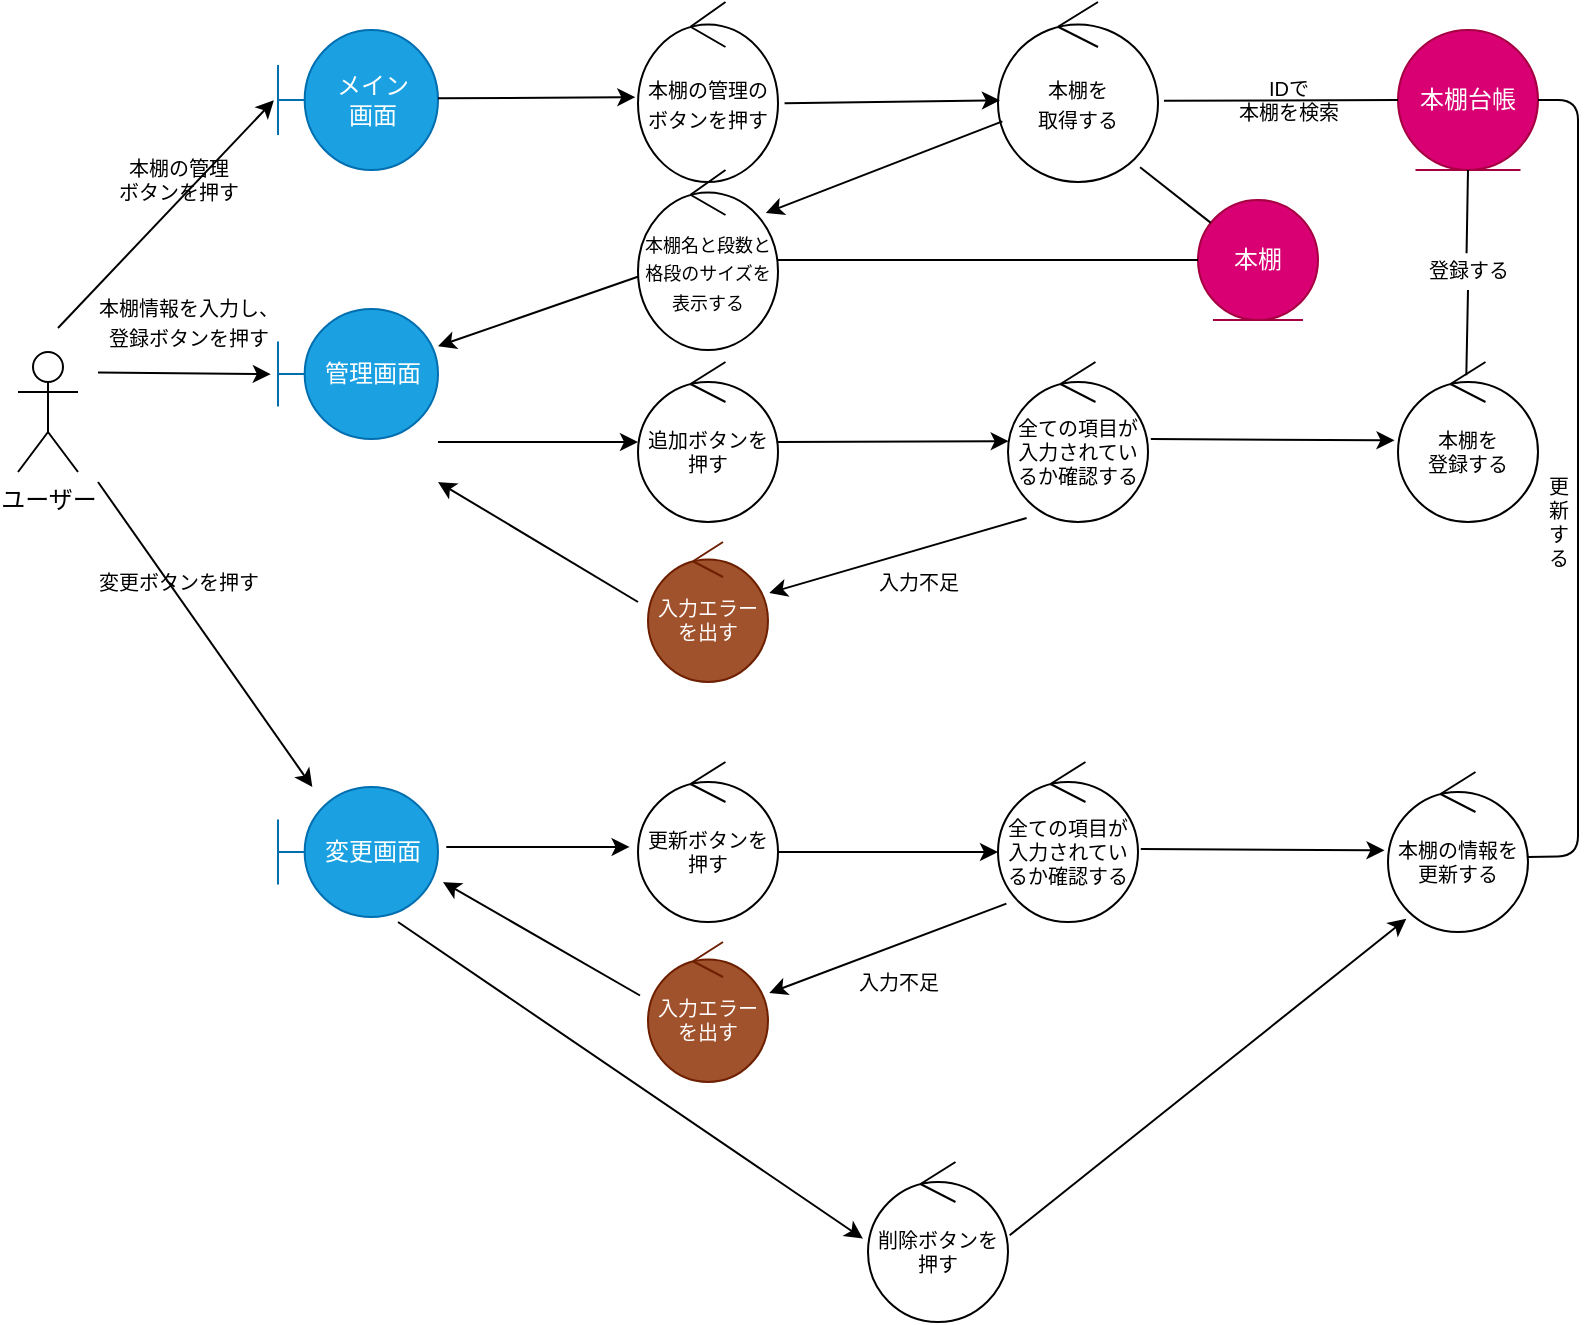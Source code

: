 <mxfile>
    <diagram id="VnnDO9P3KXPO5_Lu44Ng" name="ページ1">
        <mxGraphModel dx="568" dy="580" grid="1" gridSize="10" guides="1" tooltips="1" connect="1" arrows="1" fold="1" page="1" pageScale="1" pageWidth="827" pageHeight="1169" background="#ffffff" math="0" shadow="0">
            <root>
                <mxCell id="0"/>
                <mxCell id="1" parent="0"/>
                <mxCell id="26" value="&lt;font style=&quot;font-size: 10px&quot;&gt;本棚情報を入力し、&lt;br&gt;登録ボタンを押す&lt;/font&gt;" style="text;html=1;align=center;verticalAlign=middle;resizable=0;points=[];autosize=1;strokeColor=none;fillColor=none;" parent="1" vertex="1">
                    <mxGeometry x="50" y="140" width="110" height="40" as="geometry"/>
                </mxCell>
                <mxCell id="2" value="ユーザー" style="shape=umlActor;verticalLabelPosition=bottom;verticalAlign=top;html=1;" parent="1" vertex="1">
                    <mxGeometry x="20" y="175" width="30" height="60" as="geometry"/>
                </mxCell>
                <mxCell id="3" value="メイン&lt;br&gt;画面" style="shape=umlBoundary;whiteSpace=wrap;html=1;fillColor=#1ba1e2;fontColor=#ffffff;strokeColor=#006EAF;" parent="1" vertex="1">
                    <mxGeometry x="150" y="14" width="80" height="70" as="geometry"/>
                </mxCell>
                <mxCell id="4" value="管理画面" style="shape=umlBoundary;whiteSpace=wrap;html=1;fillColor=#1ba1e2;fontColor=#ffffff;strokeColor=#006EAF;" parent="1" vertex="1">
                    <mxGeometry x="150" y="153.5" width="80" height="65" as="geometry"/>
                </mxCell>
                <mxCell id="5" value="変更画面" style="shape=umlBoundary;whiteSpace=wrap;html=1;fillColor=#1ba1e2;fontColor=#ffffff;strokeColor=#006EAF;" parent="1" vertex="1">
                    <mxGeometry x="150" y="392.5" width="80" height="65" as="geometry"/>
                </mxCell>
                <mxCell id="8" value="" style="endArrow=classic;html=1;startArrow=none;entryX=-0.026;entryY=0.502;entryDx=0;entryDy=0;entryPerimeter=0;" parent="1" target="3" edge="1">
                    <mxGeometry width="50" height="50" relative="1" as="geometry">
                        <mxPoint x="40" y="163" as="sourcePoint"/>
                        <mxPoint x="147.12" y="43.68" as="targetPoint"/>
                    </mxGeometry>
                </mxCell>
                <mxCell id="9" value="" style="endArrow=classic;html=1;entryX=-0.045;entryY=0.501;entryDx=0;entryDy=0;entryPerimeter=0;" parent="1" target="4" edge="1">
                    <mxGeometry width="50" height="50" relative="1" as="geometry">
                        <mxPoint x="60" y="185.23" as="sourcePoint"/>
                        <mxPoint x="140" y="185.23" as="targetPoint"/>
                    </mxGeometry>
                </mxCell>
                <mxCell id="10" value="" style="endArrow=classic;html=1;" parent="1" target="5" edge="1">
                    <mxGeometry width="50" height="50" relative="1" as="geometry">
                        <mxPoint x="60" y="240" as="sourcePoint"/>
                        <mxPoint x="130" y="340" as="targetPoint"/>
                    </mxGeometry>
                </mxCell>
                <mxCell id="11" value="" style="endArrow=classic;html=1;entryX=-0.019;entryY=0.529;entryDx=0;entryDy=0;entryPerimeter=0;" parent="1" target="14" edge="1">
                    <mxGeometry width="50" height="50" relative="1" as="geometry">
                        <mxPoint x="230" y="48.17" as="sourcePoint"/>
                        <mxPoint x="320" y="48.17" as="targetPoint"/>
                        <Array as="points"/>
                    </mxGeometry>
                </mxCell>
                <mxCell id="12" value="" style="endArrow=classic;html=1;exitX=0.004;exitY=0.592;exitDx=0;exitDy=0;exitPerimeter=0;" parent="1" source="15" target="4" edge="1">
                    <mxGeometry width="50" height="50" relative="1" as="geometry">
                        <mxPoint x="366.08" y="208.44" as="sourcePoint"/>
                        <mxPoint x="223.44" y="207.625" as="targetPoint"/>
                        <Array as="points"/>
                    </mxGeometry>
                </mxCell>
                <mxCell id="13" value="" style="endArrow=classic;html=1;entryX=-0.06;entryY=0.531;entryDx=0;entryDy=0;entryPerimeter=0;exitX=1.052;exitY=0.462;exitDx=0;exitDy=0;exitPerimeter=0;" parent="1" source="5" target="68" edge="1">
                    <mxGeometry width="50" height="50" relative="1" as="geometry">
                        <mxPoint x="240" y="418" as="sourcePoint"/>
                        <mxPoint x="330" y="421" as="targetPoint"/>
                        <Array as="points"/>
                    </mxGeometry>
                </mxCell>
                <mxCell id="14" value="&lt;font style=&quot;font-size: 10px&quot;&gt;本棚の管理のボタンを押す&lt;/font&gt;" style="ellipse;shape=umlControl;whiteSpace=wrap;html=1;" parent="1" vertex="1">
                    <mxGeometry x="330" width="70" height="90" as="geometry"/>
                </mxCell>
                <mxCell id="15" value="&lt;font style=&quot;font-size: 9px&quot;&gt;本棚名と段数と格段のサイズを&lt;br&gt;表示する&lt;/font&gt;" style="ellipse;shape=umlControl;whiteSpace=wrap;html=1;" parent="1" vertex="1">
                    <mxGeometry x="330" y="84" width="70" height="90" as="geometry"/>
                </mxCell>
                <mxCell id="16" value="&lt;font style=&quot;font-size: 10px&quot;&gt;本棚を&lt;br&gt;取得する&lt;/font&gt;" style="ellipse;shape=umlControl;whiteSpace=wrap;html=1;" parent="1" vertex="1">
                    <mxGeometry x="510" width="80" height="90" as="geometry"/>
                </mxCell>
                <mxCell id="17" value="" style="endArrow=classic;html=1;exitX=1.047;exitY=0.563;exitDx=0;exitDy=0;exitPerimeter=0;entryX=0.012;entryY=0.546;entryDx=0;entryDy=0;entryPerimeter=0;" parent="1" source="14" target="16" edge="1">
                    <mxGeometry width="50" height="50" relative="1" as="geometry">
                        <mxPoint x="414" y="49.17" as="sourcePoint"/>
                        <mxPoint x="504" y="49.17" as="targetPoint"/>
                        <Array as="points"/>
                    </mxGeometry>
                </mxCell>
                <mxCell id="18" value="" style="endArrow=classic;html=1;entryX=0.913;entryY=0.239;entryDx=0;entryDy=0;entryPerimeter=0;" parent="1" source="16" target="15" edge="1">
                    <mxGeometry width="50" height="50" relative="1" as="geometry">
                        <mxPoint x="414" y="209.5" as="sourcePoint"/>
                        <mxPoint x="440" y="170" as="targetPoint"/>
                        <Array as="points"/>
                    </mxGeometry>
                </mxCell>
                <mxCell id="19" value="本棚台帳" style="ellipse;shape=umlEntity;whiteSpace=wrap;html=1;fillColor=#d80073;strokeColor=#A50040;fontColor=#ffffff;" parent="1" vertex="1">
                    <mxGeometry x="710" y="14" width="70" height="70" as="geometry"/>
                </mxCell>
                <mxCell id="21" value="" style="endArrow=none;html=1;exitX=1.037;exitY=0.549;exitDx=0;exitDy=0;exitPerimeter=0;entryX=0;entryY=0.5;entryDx=0;entryDy=0;" parent="1" source="16" target="19" edge="1">
                    <mxGeometry width="50" height="50" relative="1" as="geometry">
                        <mxPoint x="590" y="80" as="sourcePoint"/>
                        <mxPoint x="680" y="80" as="targetPoint"/>
                    </mxGeometry>
                </mxCell>
                <mxCell id="22" value="本棚" style="ellipse;shape=umlEntity;whiteSpace=wrap;html=1;fillColor=#d80073;fontColor=#ffffff;strokeColor=#A50040;" parent="1" vertex="1">
                    <mxGeometry x="610" y="99" width="60" height="60" as="geometry"/>
                </mxCell>
                <mxCell id="23" value="" style="endArrow=none;html=1;exitX=0.888;exitY=0.918;exitDx=0;exitDy=0;exitPerimeter=0;" parent="1" source="16" target="22" edge="1">
                    <mxGeometry width="50" height="50" relative="1" as="geometry">
                        <mxPoint x="592.59" y="83.92" as="sourcePoint"/>
                        <mxPoint x="700.0" y="85.0" as="targetPoint"/>
                    </mxGeometry>
                </mxCell>
                <mxCell id="25" value="本棚の管理&lt;br style=&quot;font-size: 10px;&quot;&gt;ボタンを押す" style="text;html=1;align=center;verticalAlign=middle;resizable=0;points=[];autosize=1;strokeColor=none;fillColor=none;fontSize=10;" parent="1" vertex="1">
                    <mxGeometry x="60" y="74" width="80" height="30" as="geometry"/>
                </mxCell>
                <mxCell id="27" value="" style="endArrow=classic;html=1;" parent="1" target="28" edge="1">
                    <mxGeometry width="50" height="50" relative="1" as="geometry">
                        <mxPoint x="230" y="220" as="sourcePoint"/>
                        <mxPoint x="330" y="350" as="targetPoint"/>
                        <Array as="points"/>
                    </mxGeometry>
                </mxCell>
                <mxCell id="28" value="追加ボタンを押す" style="ellipse;shape=umlControl;whiteSpace=wrap;html=1;fontSize=10;" parent="1" vertex="1">
                    <mxGeometry x="330" y="180" width="70" height="80" as="geometry"/>
                </mxCell>
                <mxCell id="29" value="変更ボタンを押す" style="text;html=1;align=center;verticalAlign=middle;resizable=0;points=[];autosize=1;strokeColor=none;fillColor=none;fontSize=10;" parent="1" vertex="1">
                    <mxGeometry x="50" y="280" width="100" height="20" as="geometry"/>
                </mxCell>
                <mxCell id="31" value="" style="endArrow=classic;html=1;fontSize=10;entryX=0.005;entryY=0.495;entryDx=0;entryDy=0;entryPerimeter=0;" parent="1" source="28" target="32" edge="1">
                    <mxGeometry width="50" height="50" relative="1" as="geometry">
                        <mxPoint x="420" y="420" as="sourcePoint"/>
                        <mxPoint x="470" y="417" as="targetPoint"/>
                    </mxGeometry>
                </mxCell>
                <mxCell id="32" value="全ての項目が入力されているか確認する" style="ellipse;shape=umlControl;whiteSpace=wrap;html=1;fontSize=10;" parent="1" vertex="1">
                    <mxGeometry x="515" y="180" width="70" height="80" as="geometry"/>
                </mxCell>
                <mxCell id="34" value="入力エラー&lt;br&gt;を出す" style="ellipse;shape=umlControl;whiteSpace=wrap;html=1;fontSize=10;fillColor=#a0522d;strokeColor=#6D1F00;fontColor=#ffffff;" parent="1" vertex="1">
                    <mxGeometry x="335" y="270" width="60" height="70" as="geometry"/>
                </mxCell>
                <mxCell id="35" value="" style="endArrow=classic;html=1;entryX=1.011;entryY=0.364;entryDx=0;entryDy=0;entryPerimeter=0;exitX=0.133;exitY=0.975;exitDx=0;exitDy=0;exitPerimeter=0;" parent="1" source="32" target="34" edge="1">
                    <mxGeometry width="50" height="50" relative="1" as="geometry">
                        <mxPoint x="525.154" y="100.892" as="sourcePoint"/>
                        <mxPoint x="403.91" y="186.51" as="targetPoint"/>
                        <Array as="points"/>
                    </mxGeometry>
                </mxCell>
                <mxCell id="36" value="入力不足" style="text;html=1;align=center;verticalAlign=middle;resizable=0;points=[];autosize=1;strokeColor=none;fillColor=none;fontSize=10;" parent="1" vertex="1">
                    <mxGeometry x="440" y="280" width="60" height="20" as="geometry"/>
                </mxCell>
                <mxCell id="37" value="" style="endArrow=classic;html=1;fontSize=10;" parent="1" edge="1">
                    <mxGeometry width="50" height="50" relative="1" as="geometry">
                        <mxPoint x="330" y="300" as="sourcePoint"/>
                        <mxPoint x="230" y="240" as="targetPoint"/>
                    </mxGeometry>
                </mxCell>
                <mxCell id="40" value="本棚を&lt;br&gt;登録する" style="ellipse;shape=umlControl;whiteSpace=wrap;html=1;fontSize=10;" parent="1" vertex="1">
                    <mxGeometry x="710" y="180" width="70" height="80" as="geometry"/>
                </mxCell>
                <mxCell id="43" value="" style="endArrow=classic;html=1;fontSize=10;entryX=-0.025;entryY=0.489;entryDx=0;entryDy=0;entryPerimeter=0;exitX=1.02;exitY=0.482;exitDx=0;exitDy=0;exitPerimeter=0;" parent="1" source="32" target="40" edge="1">
                    <mxGeometry width="50" height="50" relative="1" as="geometry">
                        <mxPoint x="530" y="440" as="sourcePoint"/>
                        <mxPoint x="480.0" y="420" as="targetPoint"/>
                        <Array as="points"/>
                    </mxGeometry>
                </mxCell>
                <mxCell id="61" value="" style="endArrow=none;html=1;fontSize=10;entryX=0;entryY=0.5;entryDx=0;entryDy=0;" parent="1" target="22" edge="1">
                    <mxGeometry width="50" height="50" relative="1" as="geometry">
                        <mxPoint x="400" y="129" as="sourcePoint"/>
                        <mxPoint x="460" y="110" as="targetPoint"/>
                    </mxGeometry>
                </mxCell>
                <mxCell id="63" value="" style="endArrow=none;html=1;fontSize=10;entryX=0.5;entryY=1;entryDx=0;entryDy=0;exitX=0.488;exitY=0.083;exitDx=0;exitDy=0;exitPerimeter=0;startArrow=none;" parent="1" source="64" target="19" edge="1">
                    <mxGeometry width="50" height="50" relative="1" as="geometry">
                        <mxPoint x="750" y="160" as="sourcePoint"/>
                        <mxPoint x="550" y="360" as="targetPoint"/>
                    </mxGeometry>
                </mxCell>
                <mxCell id="64" value="登録する" style="text;html=1;align=center;verticalAlign=middle;resizable=0;points=[];autosize=1;strokeColor=none;fillColor=none;fontSize=10;" parent="1" vertex="1">
                    <mxGeometry x="715" y="124" width="60" height="20" as="geometry"/>
                </mxCell>
                <mxCell id="65" value="" style="endArrow=none;html=1;fontSize=10;entryX=0.5;entryY=1;entryDx=0;entryDy=0;exitX=0.488;exitY=0.083;exitDx=0;exitDy=0;exitPerimeter=0;" parent="1" source="40" target="64" edge="1">
                    <mxGeometry width="50" height="50" relative="1" as="geometry">
                        <mxPoint x="744.16" y="186.64" as="sourcePoint"/>
                        <mxPoint x="745" y="84.0" as="targetPoint"/>
                    </mxGeometry>
                </mxCell>
                <mxCell id="67" value="IDで&lt;br&gt;本棚を検索" style="text;html=1;align=center;verticalAlign=middle;resizable=0;points=[];autosize=1;strokeColor=none;fillColor=none;fontSize=10;" parent="1" vertex="1">
                    <mxGeometry x="620" y="34" width="70" height="30" as="geometry"/>
                </mxCell>
                <mxCell id="68" value="更新ボタンを押す" style="ellipse;shape=umlControl;whiteSpace=wrap;html=1;fontSize=10;" parent="1" vertex="1">
                    <mxGeometry x="330" y="380" width="70" height="80" as="geometry"/>
                </mxCell>
                <mxCell id="69" value="" style="endArrow=classic;html=1;fontSize=10;" parent="1" edge="1">
                    <mxGeometry width="50" height="50" relative="1" as="geometry">
                        <mxPoint x="400" y="425" as="sourcePoint"/>
                        <mxPoint x="510" y="425" as="targetPoint"/>
                    </mxGeometry>
                </mxCell>
                <mxCell id="70" value="全ての項目が入力されているか確認する" style="ellipse;shape=umlControl;whiteSpace=wrap;html=1;fontSize=10;" parent="1" vertex="1">
                    <mxGeometry x="510" y="380" width="70" height="80" as="geometry"/>
                </mxCell>
                <mxCell id="71" value="入力エラー&lt;br&gt;を出す" style="ellipse;shape=umlControl;whiteSpace=wrap;html=1;fontSize=10;fillColor=#a0522d;strokeColor=#6D1F00;fontColor=#ffffff;" parent="1" vertex="1">
                    <mxGeometry x="335" y="470" width="60" height="70" as="geometry"/>
                </mxCell>
                <mxCell id="72" value="" style="endArrow=classic;html=1;entryX=1.011;entryY=0.364;entryDx=0;entryDy=0;entryPerimeter=0;exitX=0.06;exitY=0.885;exitDx=0;exitDy=0;exitPerimeter=0;" parent="1" source="70" target="71" edge="1">
                    <mxGeometry width="50" height="50" relative="1" as="geometry">
                        <mxPoint x="510" y="460" as="sourcePoint"/>
                        <mxPoint x="393.91" y="386.51" as="targetPoint"/>
                        <Array as="points"/>
                    </mxGeometry>
                </mxCell>
                <mxCell id="73" value="入力不足" style="text;html=1;align=center;verticalAlign=middle;resizable=0;points=[];autosize=1;strokeColor=none;fillColor=none;fontSize=10;" parent="1" vertex="1">
                    <mxGeometry x="430" y="480" width="60" height="20" as="geometry"/>
                </mxCell>
                <mxCell id="74" value="" style="endArrow=classic;html=1;fontSize=10;exitX=0.024;exitY=0.325;exitDx=0;exitDy=0;exitPerimeter=0;entryX=1.031;entryY=0.731;entryDx=0;entryDy=0;entryPerimeter=0;" parent="1" target="5" edge="1">
                    <mxGeometry width="50" height="50" relative="1" as="geometry">
                        <mxPoint x="331.0" y="496.75" as="sourcePoint"/>
                        <mxPoint x="230" y="450" as="targetPoint"/>
                    </mxGeometry>
                </mxCell>
                <mxCell id="75" value="本棚の情報を&lt;br&gt;更新する" style="ellipse;shape=umlControl;whiteSpace=wrap;html=1;fontSize=10;" parent="1" vertex="1">
                    <mxGeometry x="705" y="385" width="70" height="80" as="geometry"/>
                </mxCell>
                <mxCell id="76" value="" style="endArrow=classic;html=1;fontSize=10;entryX=-0.025;entryY=0.489;entryDx=0;entryDy=0;entryPerimeter=0;exitX=1.02;exitY=0.482;exitDx=0;exitDy=0;exitPerimeter=0;" parent="1" target="75" edge="1">
                    <mxGeometry width="50" height="50" relative="1" as="geometry">
                        <mxPoint x="581.4" y="423.56" as="sourcePoint"/>
                        <mxPoint x="475.0" y="625" as="targetPoint"/>
                        <Array as="points"/>
                    </mxGeometry>
                </mxCell>
                <mxCell id="77" value="" style="endArrow=none;html=1;fontSize=10;exitX=1;exitY=0.531;exitDx=0;exitDy=0;exitPerimeter=0;entryX=1;entryY=0.5;entryDx=0;entryDy=0;" parent="1" source="75" target="19" edge="1">
                    <mxGeometry width="50" height="50" relative="1" as="geometry">
                        <mxPoint x="500" y="390" as="sourcePoint"/>
                        <mxPoint x="810" y="427" as="targetPoint"/>
                        <Array as="points">
                            <mxPoint x="800" y="427"/>
                            <mxPoint x="800" y="49"/>
                        </Array>
                    </mxGeometry>
                </mxCell>
                <mxCell id="80" value="更&lt;br&gt;新&lt;br&gt;す&lt;br&gt;る" style="text;html=1;align=center;verticalAlign=middle;resizable=0;points=[];autosize=1;strokeColor=none;fillColor=none;fontSize=10;" parent="1" vertex="1">
                    <mxGeometry x="775" y="235" width="30" height="50" as="geometry"/>
                </mxCell>
                <mxCell id="84" value="削除ボタンを押す" style="ellipse;shape=umlControl;whiteSpace=wrap;html=1;fontSize=10;" parent="1" vertex="1">
                    <mxGeometry x="445" y="580" width="70" height="80" as="geometry"/>
                </mxCell>
                <mxCell id="86" value="" style="endArrow=classic;html=1;fontSize=10;entryX=-0.036;entryY=0.479;entryDx=0;entryDy=0;entryPerimeter=0;" parent="1" target="84" edge="1">
                    <mxGeometry width="50" height="50" relative="1" as="geometry">
                        <mxPoint x="210" y="460" as="sourcePoint"/>
                        <mxPoint x="430" y="560" as="targetPoint"/>
                    </mxGeometry>
                </mxCell>
                <mxCell id="87" value="" style="endArrow=classic;html=1;fontSize=10;exitX=1.012;exitY=0.458;exitDx=0;exitDy=0;exitPerimeter=0;entryX=0.131;entryY=0.917;entryDx=0;entryDy=0;entryPerimeter=0;" parent="1" source="84" target="75" edge="1">
                    <mxGeometry width="50" height="50" relative="1" as="geometry">
                        <mxPoint x="450" y="490" as="sourcePoint"/>
                        <mxPoint x="500" y="440" as="targetPoint"/>
                    </mxGeometry>
                </mxCell>
            </root>
        </mxGraphModel>
    </diagram>
</mxfile>